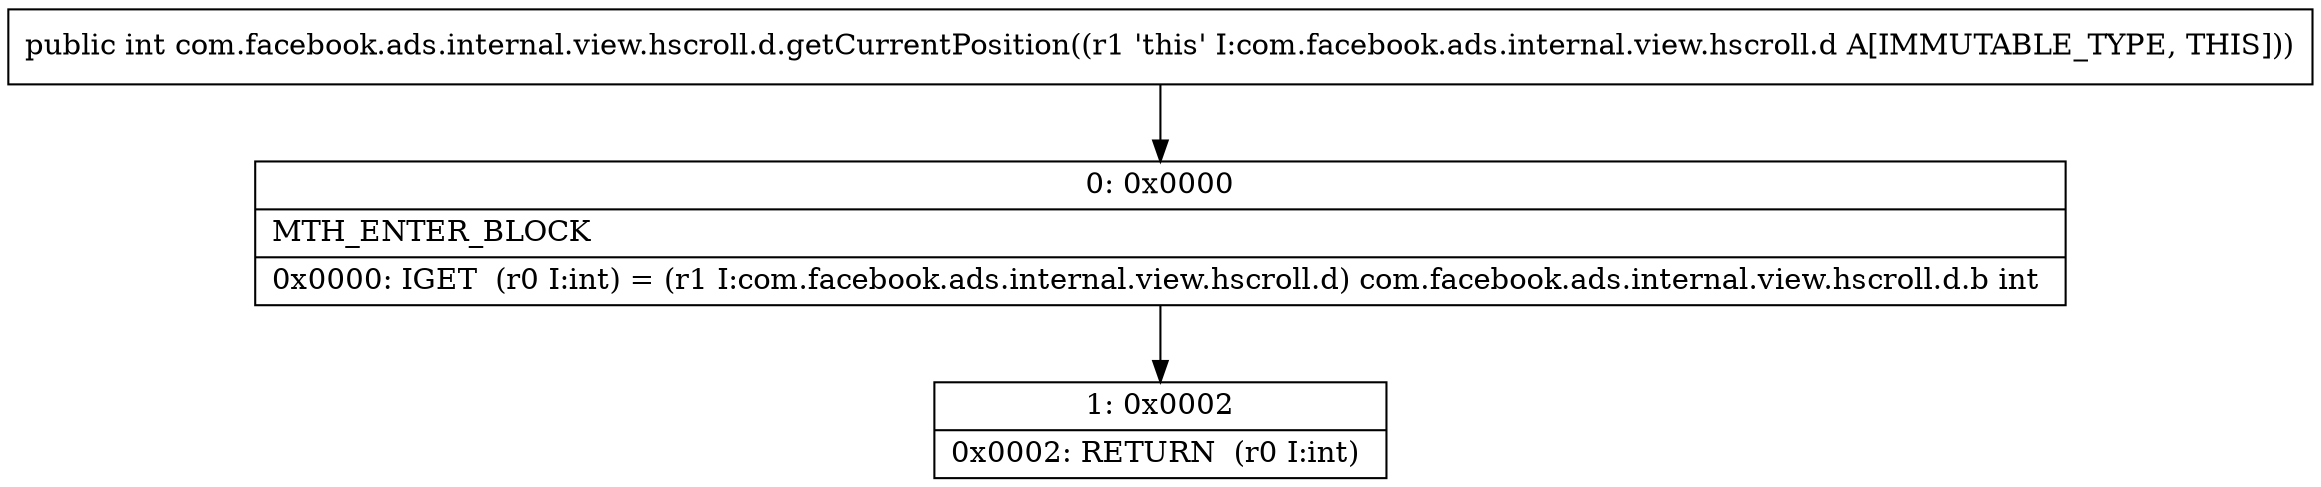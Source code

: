 digraph "CFG forcom.facebook.ads.internal.view.hscroll.d.getCurrentPosition()I" {
Node_0 [shape=record,label="{0\:\ 0x0000|MTH_ENTER_BLOCK\l|0x0000: IGET  (r0 I:int) = (r1 I:com.facebook.ads.internal.view.hscroll.d) com.facebook.ads.internal.view.hscroll.d.b int \l}"];
Node_1 [shape=record,label="{1\:\ 0x0002|0x0002: RETURN  (r0 I:int) \l}"];
MethodNode[shape=record,label="{public int com.facebook.ads.internal.view.hscroll.d.getCurrentPosition((r1 'this' I:com.facebook.ads.internal.view.hscroll.d A[IMMUTABLE_TYPE, THIS])) }"];
MethodNode -> Node_0;
Node_0 -> Node_1;
}

